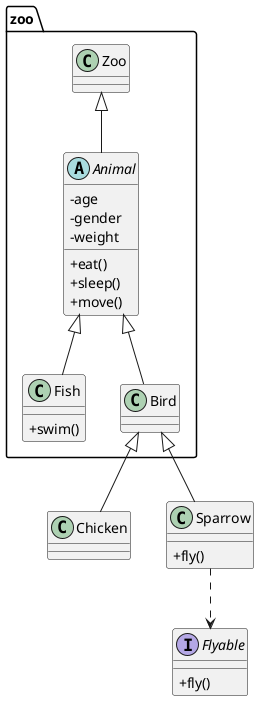 @startuml
skinparam classAttributeIconSize 0
class zoo.Zoo
abstract zoo.Animal
{
    -age
    -gender
    -weight

    +eat()
    +sleep()
    +move()
}

class zoo.Fish
{
+swim()
}

class zoo.Bird
{
}

class Chicken
{
}
interface Flyable
{
    +fly()
}
class Sparrow
{
    +fly()
}

zoo.Zoo <|-- zoo.Animal
zoo.Animal <|-- zoo.Fish
zoo.Animal <|-- zoo.Bird
zoo.Bird <|-- Chicken
zoo.Bird <|-- Sparrow
Sparrow ..> Flyable
@enduml